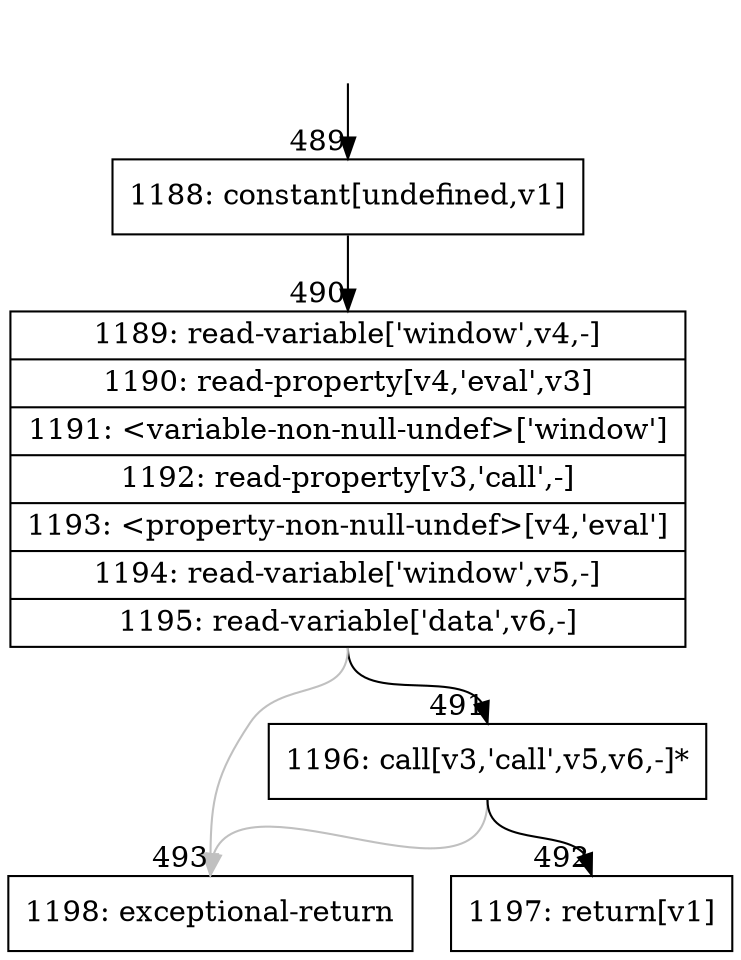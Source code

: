 digraph {
rankdir="TD"
BB_entry37[shape=none,label=""];
BB_entry37 -> BB489 [tailport=s, headport=n, headlabel="    489"]
BB489 [shape=record label="{1188: constant[undefined,v1]}" ] 
BB489 -> BB490 [tailport=s, headport=n, headlabel="      490"]
BB490 [shape=record label="{1189: read-variable['window',v4,-]|1190: read-property[v4,'eval',v3]|1191: \<variable-non-null-undef\>['window']|1192: read-property[v3,'call',-]|1193: \<property-non-null-undef\>[v4,'eval']|1194: read-variable['window',v5,-]|1195: read-variable['data',v6,-]}" ] 
BB490 -> BB491 [tailport=s, headport=n, headlabel="      491"]
BB490 -> BB493 [tailport=s, headport=n, color=gray, headlabel="      493"]
BB491 [shape=record label="{1196: call[v3,'call',v5,v6,-]*}" ] 
BB491 -> BB492 [tailport=s, headport=n, headlabel="      492"]
BB491 -> BB493 [tailport=s, headport=n, color=gray]
BB492 [shape=record label="{1197: return[v1]}" ] 
BB493 [shape=record label="{1198: exceptional-return}" ] 
}
